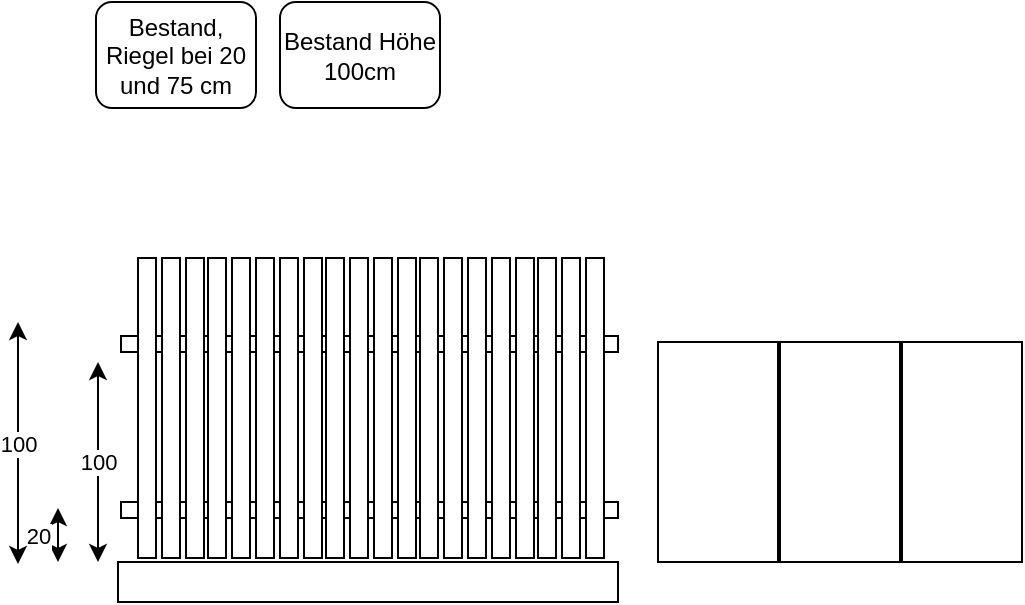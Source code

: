 <mxfile version="14.4.8" type="github">
  <diagram id="FGcx9E1Y4onoBXSFR6wq" name="Page-1">
    <mxGraphModel dx="630" dy="330" grid="1" gridSize="10" guides="1" tooltips="1" connect="1" arrows="1" fold="1" page="1" pageScale="0.5" pageWidth="1169" pageHeight="827" math="0" shadow="0">
      <root>
        <mxCell id="0" />
        <mxCell id="1" parent="0" />
        <mxCell id="zjI_xymQldbG3oin9Gea-23" value="" style="rounded=0;whiteSpace=wrap;html=1;" parent="1" vertex="1">
          <mxGeometry x="81.5" y="207" width="248.5" height="8" as="geometry" />
        </mxCell>
        <mxCell id="zjI_xymQldbG3oin9Gea-22" value="" style="rounded=0;whiteSpace=wrap;html=1;" parent="1" vertex="1">
          <mxGeometry x="81.5" y="290" width="248.5" height="8" as="geometry" />
        </mxCell>
        <mxCell id="zjI_xymQldbG3oin9Gea-1" value="" style="rounded=0;whiteSpace=wrap;html=1;" parent="1" vertex="1">
          <mxGeometry x="90" y="168" width="9" height="150" as="geometry" />
        </mxCell>
        <mxCell id="zjI_xymQldbG3oin9Gea-2" value="" style="rounded=0;whiteSpace=wrap;html=1;" parent="1" vertex="1">
          <mxGeometry x="125" y="168" width="9" height="150" as="geometry" />
        </mxCell>
        <mxCell id="zjI_xymQldbG3oin9Gea-3" value="" style="rounded=0;whiteSpace=wrap;html=1;" parent="1" vertex="1">
          <mxGeometry x="137" y="168" width="9" height="150" as="geometry" />
        </mxCell>
        <mxCell id="zjI_xymQldbG3oin9Gea-4" value="" style="rounded=0;whiteSpace=wrap;html=1;" parent="1" vertex="1">
          <mxGeometry x="149" y="168" width="9" height="150" as="geometry" />
        </mxCell>
        <mxCell id="zjI_xymQldbG3oin9Gea-5" value="" style="rounded=0;whiteSpace=wrap;html=1;" parent="1" vertex="1">
          <mxGeometry x="161" y="168" width="9" height="150" as="geometry" />
        </mxCell>
        <mxCell id="zjI_xymQldbG3oin9Gea-6" value="" style="rounded=0;whiteSpace=wrap;html=1;" parent="1" vertex="1">
          <mxGeometry x="173" y="168" width="9" height="150" as="geometry" />
        </mxCell>
        <mxCell id="zjI_xymQldbG3oin9Gea-7" value="" style="rounded=0;whiteSpace=wrap;html=1;" parent="1" vertex="1">
          <mxGeometry x="102" y="168" width="9" height="150" as="geometry" />
        </mxCell>
        <mxCell id="zjI_xymQldbG3oin9Gea-8" value="" style="rounded=0;whiteSpace=wrap;html=1;" parent="1" vertex="1">
          <mxGeometry x="114" y="168" width="9" height="150" as="geometry" />
        </mxCell>
        <mxCell id="zjI_xymQldbG3oin9Gea-9" value="" style="rounded=0;whiteSpace=wrap;html=1;" parent="1" vertex="1">
          <mxGeometry x="184" y="168" width="9" height="150" as="geometry" />
        </mxCell>
        <mxCell id="zjI_xymQldbG3oin9Gea-10" value="" style="rounded=0;whiteSpace=wrap;html=1;" parent="1" vertex="1">
          <mxGeometry x="220" y="168" width="9" height="150" as="geometry" />
        </mxCell>
        <mxCell id="zjI_xymQldbG3oin9Gea-11" value="" style="rounded=0;whiteSpace=wrap;html=1;" parent="1" vertex="1">
          <mxGeometry x="231" y="168" width="9" height="150" as="geometry" />
        </mxCell>
        <mxCell id="zjI_xymQldbG3oin9Gea-12" value="" style="rounded=0;whiteSpace=wrap;html=1;" parent="1" vertex="1">
          <mxGeometry x="243" y="168" width="9" height="150" as="geometry" />
        </mxCell>
        <mxCell id="zjI_xymQldbG3oin9Gea-13" value="" style="rounded=0;whiteSpace=wrap;html=1;" parent="1" vertex="1">
          <mxGeometry x="255" y="168" width="9" height="150" as="geometry" />
        </mxCell>
        <mxCell id="zjI_xymQldbG3oin9Gea-14" value="" style="rounded=0;whiteSpace=wrap;html=1;" parent="1" vertex="1">
          <mxGeometry x="267" y="168" width="9" height="150" as="geometry" />
        </mxCell>
        <mxCell id="zjI_xymQldbG3oin9Gea-15" value="" style="rounded=0;whiteSpace=wrap;html=1;" parent="1" vertex="1">
          <mxGeometry x="196" y="168" width="9" height="150" as="geometry" />
        </mxCell>
        <mxCell id="zjI_xymQldbG3oin9Gea-16" value="" style="rounded=0;whiteSpace=wrap;html=1;" parent="1" vertex="1">
          <mxGeometry x="208" y="168" width="9" height="150" as="geometry" />
        </mxCell>
        <mxCell id="zjI_xymQldbG3oin9Gea-17" value="" style="rounded=0;whiteSpace=wrap;html=1;" parent="1" vertex="1">
          <mxGeometry x="279" y="168" width="9" height="150" as="geometry" />
        </mxCell>
        <mxCell id="zjI_xymQldbG3oin9Gea-18" value="" style="rounded=0;whiteSpace=wrap;html=1;" parent="1" vertex="1">
          <mxGeometry x="290" y="168" width="9" height="150" as="geometry" />
        </mxCell>
        <mxCell id="zjI_xymQldbG3oin9Gea-19" value="" style="rounded=0;whiteSpace=wrap;html=1;" parent="1" vertex="1">
          <mxGeometry x="302" y="168" width="9" height="150" as="geometry" />
        </mxCell>
        <mxCell id="zjI_xymQldbG3oin9Gea-20" value="" style="rounded=0;whiteSpace=wrap;html=1;" parent="1" vertex="1">
          <mxGeometry x="314" y="168" width="9" height="150" as="geometry" />
        </mxCell>
        <mxCell id="zjI_xymQldbG3oin9Gea-21" value="" style="rounded=0;whiteSpace=wrap;html=1;" parent="1" vertex="1">
          <mxGeometry x="80" y="320" width="250" height="20" as="geometry" />
        </mxCell>
        <mxCell id="zjI_xymQldbG3oin9Gea-26" value="20" style="endArrow=classic;startArrow=classic;html=1;" parent="1" edge="1">
          <mxGeometry y="10" width="50" height="50" relative="1" as="geometry">
            <mxPoint x="50" y="320" as="sourcePoint" />
            <mxPoint x="50" y="293" as="targetPoint" />
            <mxPoint as="offset" />
          </mxGeometry>
        </mxCell>
        <mxCell id="zjI_xymQldbG3oin9Gea-28" value="100" style="endArrow=classic;startArrow=classic;html=1;" parent="1" edge="1">
          <mxGeometry width="50" height="50" relative="1" as="geometry">
            <mxPoint x="70" y="320" as="sourcePoint" />
            <mxPoint x="70" y="220" as="targetPoint" />
          </mxGeometry>
        </mxCell>
        <mxCell id="zjI_xymQldbG3oin9Gea-29" value="Bestand, Riegel bei 20 und 75 cm" style="rounded=1;whiteSpace=wrap;html=1;" parent="1" vertex="1">
          <mxGeometry x="69" y="40" width="80" height="53" as="geometry" />
        </mxCell>
        <mxCell id="zjI_xymQldbG3oin9Gea-30" value="Bestand Höhe&lt;br&gt;100cm" style="rounded=1;whiteSpace=wrap;html=1;" parent="1" vertex="1">
          <mxGeometry x="161" y="40" width="80" height="53" as="geometry" />
        </mxCell>
        <mxCell id="zjI_xymQldbG3oin9Gea-32" value="" style="rounded=0;whiteSpace=wrap;html=1;" parent="1" vertex="1">
          <mxGeometry x="350" y="210" width="60" height="110" as="geometry" />
        </mxCell>
        <mxCell id="zjI_xymQldbG3oin9Gea-33" value="" style="rounded=0;whiteSpace=wrap;html=1;" parent="1" vertex="1">
          <mxGeometry x="411" y="210" width="60" height="110" as="geometry" />
        </mxCell>
        <mxCell id="zjI_xymQldbG3oin9Gea-34" value="" style="rounded=0;whiteSpace=wrap;html=1;" parent="1" vertex="1">
          <mxGeometry x="472" y="210" width="60" height="110" as="geometry" />
        </mxCell>
        <mxCell id="mM-5NL2WZgeTlQKgjBla-1" value="100" style="endArrow=classic;startArrow=classic;html=1;" edge="1" parent="1">
          <mxGeometry width="50" height="50" relative="1" as="geometry">
            <mxPoint x="30" y="321" as="sourcePoint" />
            <mxPoint x="30" y="200" as="targetPoint" />
          </mxGeometry>
        </mxCell>
      </root>
    </mxGraphModel>
  </diagram>
</mxfile>
